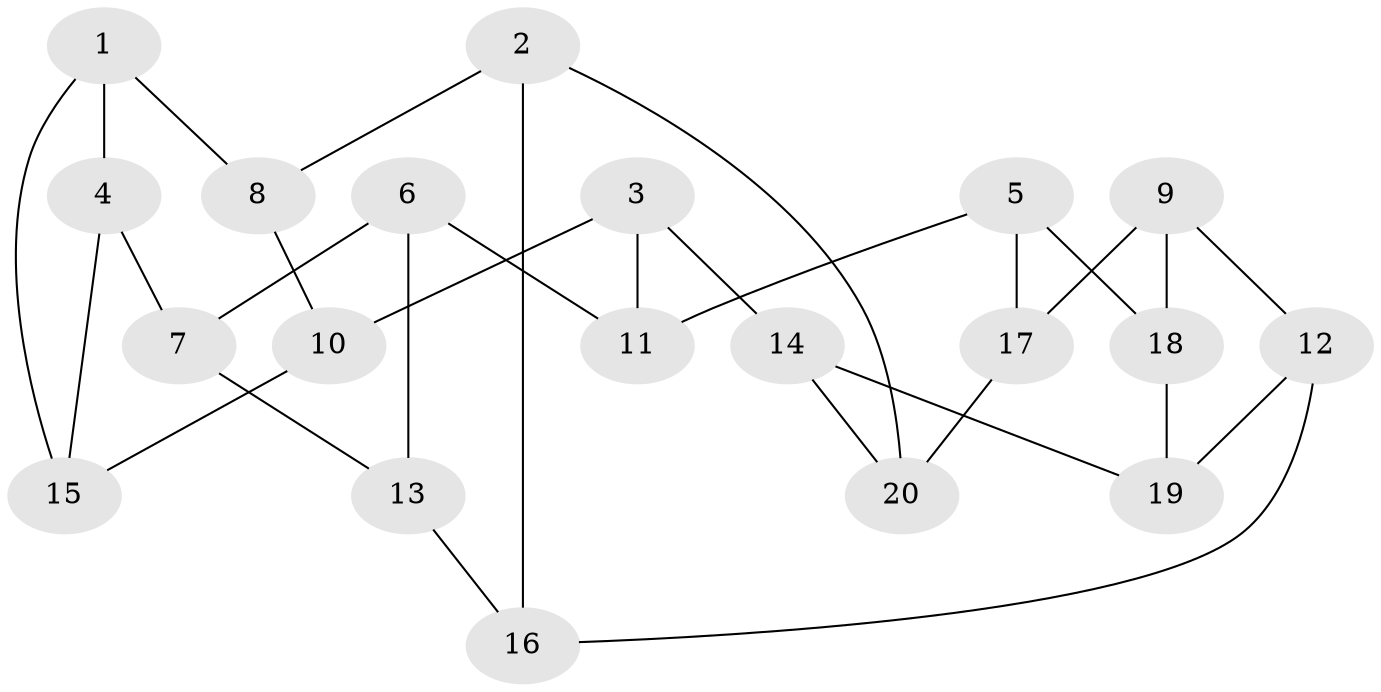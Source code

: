 // Generated by graph-tools (version 1.1) at 2025/46/02/15/25 05:46:28]
// undirected, 20 vertices, 30 edges
graph export_dot {
graph [start="1"]
  node [color=gray90,style=filled];
  1;
  2;
  3;
  4;
  5;
  6;
  7;
  8;
  9;
  10;
  11;
  12;
  13;
  14;
  15;
  16;
  17;
  18;
  19;
  20;
  1 -- 4;
  1 -- 8;
  1 -- 15;
  2 -- 16;
  2 -- 20;
  2 -- 8;
  3 -- 10;
  3 -- 11;
  3 -- 14;
  4 -- 15;
  4 -- 7;
  5 -- 11;
  5 -- 17;
  5 -- 18;
  6 -- 7;
  6 -- 13;
  6 -- 11;
  7 -- 13;
  8 -- 10;
  9 -- 18;
  9 -- 12;
  9 -- 17;
  10 -- 15;
  12 -- 19;
  12 -- 16;
  13 -- 16;
  14 -- 20;
  14 -- 19;
  17 -- 20;
  18 -- 19;
}
